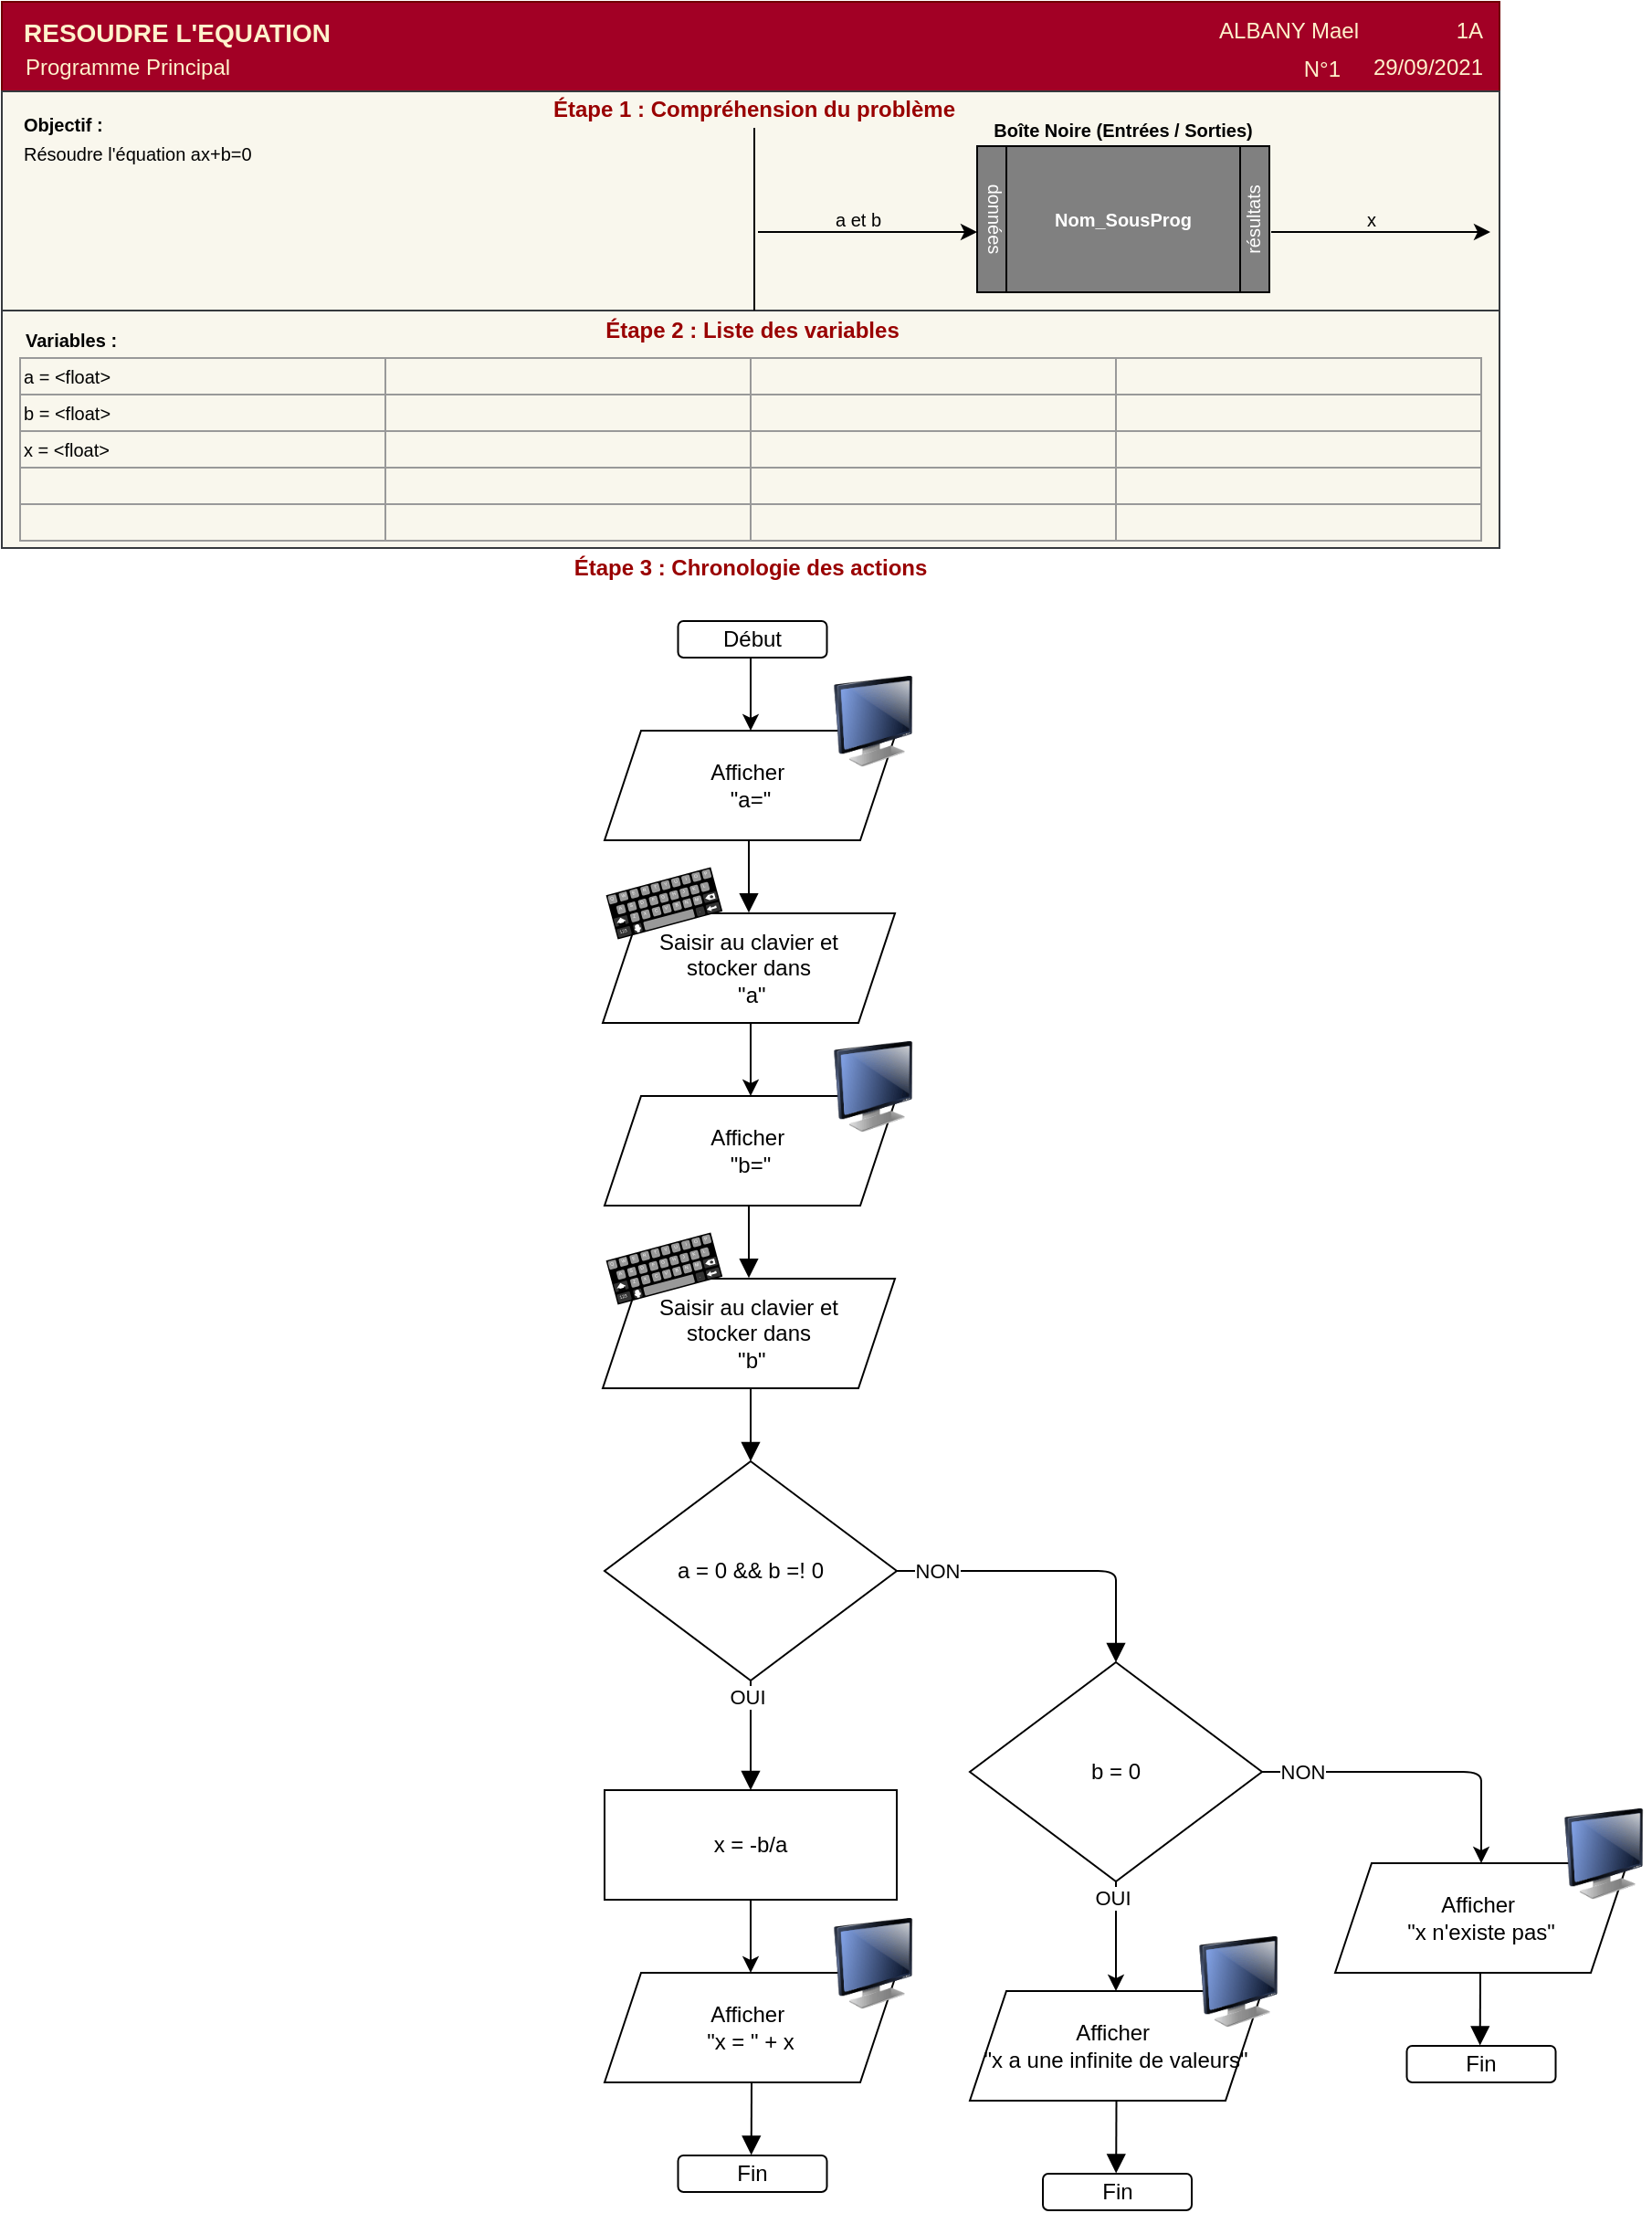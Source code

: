 <mxfile version="15.2.7" type="device"><diagram id="C5RBs43oDa-KdzZeNtuy" name="Page-1"><mxGraphModel dx="3076" dy="1910" grid="1" gridSize="10" guides="1" tooltips="1" connect="1" arrows="1" fold="1" page="1" pageScale="1" pageWidth="827" pageHeight="1169" math="0" shadow="0"><root><mxCell id="WIyWlLk6GJQsqaUBKTNV-0"/><mxCell id="WIyWlLk6GJQsqaUBKTNV-1" parent="WIyWlLk6GJQsqaUBKTNV-0"/><mxCell id="lnCyzunkSjbtColJnRYk-47" value="" style="group" parent="WIyWlLk6GJQsqaUBKTNV-1" vertex="1" connectable="0"><mxGeometry x="-1650" y="-1169" width="820" height="299" as="geometry"/></mxCell><mxCell id="lnCyzunkSjbtColJnRYk-46" value="" style="group;allowArrows=0;dropTarget=0;recursiveResize=0;expand=0;movable=0;resizable=0;rotatable=0;deletable=0;cloneable=0;editable=0;" parent="lnCyzunkSjbtColJnRYk-47" vertex="1" connectable="0"><mxGeometry width="820" height="299" as="geometry"/></mxCell><mxCell id="FBwt7Aevd6_M9OipMNYC-8" value="" style="rounded=0;whiteSpace=wrap;html=1;fontSize=12;align=left;fillColor=#a20025;strokeColor=#6F0000;fontColor=#ffffff;deletable=0;cloneable=0;rotatable=0;resizable=0;movable=0;expand=0;recursiveResize=0;allowArrows=0;connectable=0;editable=0;" parent="lnCyzunkSjbtColJnRYk-46" vertex="1"><mxGeometry width="820" height="49" as="geometry"/></mxCell><mxCell id="td8Thl32gD1S19auqDvH-131" value="" style="rounded=0;whiteSpace=wrap;html=1;strokeWidth=1;perimeterSpacing=0;connectable=0;allowArrows=0;resizable=0;movable=0;rotatable=0;cloneable=0;deletable=0;resizeWidth=0;fillColor=#f9f7ed;strokeColor=#36393d;expand=0;recursiveResize=0;editable=0;" parent="lnCyzunkSjbtColJnRYk-46" vertex="1"><mxGeometry y="49" width="820" height="120" as="geometry"/></mxCell><mxCell id="pmkci14DqVWy7yplzHCR-0" value="" style="rounded=0;whiteSpace=wrap;html=1;fillColor=#f9f7ed;strokeColor=#36393d;connectable=0;allowArrows=0;recursiveResize=0;expand=0;movable=0;resizable=0;rotatable=0;cloneable=0;deletable=0;editable=0;" parent="lnCyzunkSjbtColJnRYk-46" vertex="1"><mxGeometry y="169" width="820" height="130" as="geometry"/></mxCell><mxCell id="FBwt7Aevd6_M9OipMNYC-7" value="" style="endArrow=none;html=1;fontSize=12;fontColor=#808080;startFill=0;endFill=0;anchorPointDirection=0;bendable=0;movable=0;cloneable=0;deletable=0;editable=0;" parent="lnCyzunkSjbtColJnRYk-47" edge="1"><mxGeometry width="50" height="50" relative="1" as="geometry"><mxPoint x="412" y="69" as="sourcePoint"/><mxPoint x="412" y="169" as="targetPoint"/></mxGeometry></mxCell><mxCell id="05bFbuM6658bWkNC-nGX-0" value="" style="group" parent="lnCyzunkSjbtColJnRYk-47" vertex="1" connectable="0"><mxGeometry x="414" y="109" width="120" height="20" as="geometry"/></mxCell><mxCell id="05bFbuM6658bWkNC-nGX-1" value="" style="endArrow=classic;html=1;anchorPointDirection=0;bendable=0;cloneable=0;movable=0;deletable=0;editable=0;" parent="05bFbuM6658bWkNC-nGX-0" edge="1"><mxGeometry y="10" width="50" height="50" as="geometry"><mxPoint y="17" as="sourcePoint"/><mxPoint x="120" y="17" as="targetPoint"/></mxGeometry></mxCell><mxCell id="05bFbuM6658bWkNC-nGX-2" value="&lt;font style=&quot;font-size: 10px&quot;&gt;a et b&lt;br&gt;&lt;/font&gt;" style="text;html=1;strokeColor=none;fillColor=none;align=center;verticalAlign=middle;whiteSpace=wrap;rounded=0;connectable=0;allowArrows=0;recursiveResize=0;expand=0;movable=0;resizable=0;rotatable=0;cloneable=0;deletable=0;autosize=1;pointerEvents=0;" parent="05bFbuM6658bWkNC-nGX-0" vertex="1"><mxGeometry x="35" width="40" height="20" as="geometry"/></mxCell><mxCell id="05bFbuM6658bWkNC-nGX-3" value="" style="group" parent="lnCyzunkSjbtColJnRYk-47" vertex="1" connectable="0"><mxGeometry x="695" y="109" width="120" height="20" as="geometry"/></mxCell><mxCell id="05bFbuM6658bWkNC-nGX-4" value="" style="endArrow=classic;html=1;anchorPointDirection=0;bendable=0;cloneable=0;movable=0;deletable=0;editable=0;" parent="05bFbuM6658bWkNC-nGX-3" edge="1"><mxGeometry y="10" width="50" height="50" as="geometry"><mxPoint y="17" as="sourcePoint"/><mxPoint x="120" y="17" as="targetPoint"/></mxGeometry></mxCell><mxCell id="05bFbuM6658bWkNC-nGX-5" value="&lt;font style=&quot;font-size: 10px&quot;&gt;x&lt;br&gt;&lt;/font&gt;" style="text;html=1;strokeColor=none;fillColor=none;align=center;verticalAlign=middle;whiteSpace=wrap;rounded=0;connectable=0;allowArrows=0;recursiveResize=0;expand=0;movable=0;resizable=0;rotatable=0;cloneable=0;deletable=0;autosize=1;pointerEvents=0;" parent="05bFbuM6658bWkNC-nGX-3" vertex="1"><mxGeometry x="45" width="20" height="20" as="geometry"/></mxCell><mxCell id="td8Thl32gD1S19auqDvH-126" value="Programme Principal&amp;nbsp;" style="text;html=1;strokeColor=none;fillColor=none;align=left;verticalAlign=middle;whiteSpace=wrap;rounded=0;fontColor=#FFF2CC;connectable=0;allowArrows=0;recursiveResize=0;expand=0;movable=0;resizable=0;rotatable=0;cloneable=0;deletable=0;pointerEvents=0;" parent="WIyWlLk6GJQsqaUBKTNV-1" vertex="1"><mxGeometry x="-1639" y="-1143" width="238" height="20" as="geometry"/></mxCell><mxCell id="td8Thl32gD1S19auqDvH-127" value="ALBANY Mael" style="text;html=1;strokeColor=none;fillColor=none;align=right;verticalAlign=middle;whiteSpace=wrap;rounded=0;movable=0;resizable=0;rotatable=0;deletable=0;editable=1;connectable=0;fontColor=#FFF2CC;allowArrows=0;recursiveResize=0;expand=0;cloneable=0;pointerEvents=0;" parent="WIyWlLk6GJQsqaUBKTNV-1" vertex="1"><mxGeometry x="-1285" y="-1163" width="380" height="20" as="geometry"/></mxCell><mxCell id="td8Thl32gD1S19auqDvH-128" value="1A" style="text;html=1;strokeColor=none;fillColor=none;align=right;verticalAlign=middle;whiteSpace=wrap;rounded=0;movable=0;fontColor=#FFF2CC;connectable=0;allowArrows=0;recursiveResize=0;expand=0;resizable=0;rotatable=0;cloneable=0;deletable=0;pointerEvents=0;" parent="WIyWlLk6GJQsqaUBKTNV-1" vertex="1"><mxGeometry x="-900" y="-1165" width="63.45" height="23" as="geometry"/></mxCell><mxCell id="td8Thl32gD1S19auqDvH-132" value="N°1" style="text;html=1;strokeColor=none;fillColor=none;align=right;verticalAlign=middle;whiteSpace=wrap;rounded=0;movable=0;fontColor=#FFF2CC;connectable=0;allowArrows=0;recursiveResize=0;expand=0;resizable=0;rotatable=0;cloneable=0;deletable=0;pointerEvents=0;" parent="WIyWlLk6GJQsqaUBKTNV-1" vertex="1"><mxGeometry x="-1017" y="-1142" width="102" height="20" as="geometry"/></mxCell><mxCell id="td8Thl32gD1S19auqDvH-133" value="&lt;font style=&quot;font-size: 10px&quot;&gt;&lt;b&gt;Objectif :&lt;/b&gt;&lt;/font&gt;" style="text;html=1;strokeColor=none;fillColor=none;align=left;verticalAlign=middle;whiteSpace=wrap;rounded=0;fontSize=14;resizable=0;movable=0;editable=0;rotatable=0;deletable=0;connectable=0;allowArrows=0;recursiveResize=0;expand=0;cloneable=0;pointerEvents=0;" parent="WIyWlLk6GJQsqaUBKTNV-1" vertex="1"><mxGeometry x="-1640" y="-1112.5" width="160" height="19.5" as="geometry"/></mxCell><mxCell id="td8Thl32gD1S19auqDvH-142" value="29/09/2021" style="text;html=1;strokeColor=none;fillColor=none;align=right;verticalAlign=middle;whiteSpace=wrap;rounded=0;movable=0;fontColor=#FFF2CC;connectable=0;allowArrows=0;recursiveResize=0;expand=0;resizable=0;rotatable=0;cloneable=0;deletable=0;pointerEvents=0;" parent="WIyWlLk6GJQsqaUBKTNV-1" vertex="1"><mxGeometry x="-908" y="-1143" width="71" height="20" as="geometry"/></mxCell><mxCell id="td8Thl32gD1S19auqDvH-143" value="&lt;font color=&quot;#fff2cc&quot; face=&quot;helvetica&quot;&gt;&lt;span style=&quot;font-size: 14px&quot;&gt;&lt;b&gt;RESOUDRE L'EQUATION&lt;/b&gt;&lt;/span&gt;&lt;/font&gt;" style="text;whiteSpace=wrap;html=1;fontSize=16;movable=0;align=left;connectable=0;allowArrows=0;resizable=0;rotatable=0;cloneable=0;deletable=0;expand=0;recursiveResize=0;pointerEvents=0;" parent="WIyWlLk6GJQsqaUBKTNV-1" vertex="1"><mxGeometry x="-1640" y="-1169" width="280" height="30" as="geometry"/></mxCell><mxCell id="td8Thl32gD1S19auqDvH-146" value="&lt;font style=&quot;font-size: 10px&quot;&gt;Résoudre l'équation ax+b=0&lt;/font&gt;" style="text;html=1;strokeColor=none;fillColor=none;align=left;verticalAlign=top;whiteSpace=wrap;rounded=0;movable=0;autosize=0;resizable=0;deletable=0;allowArrows=0;connectable=0;imageVerticalAlign=top;rotatable=0;cloneable=0;recursiveResize=0;expand=0;resizeHeight=0;pointerEvents=0;" parent="WIyWlLk6GJQsqaUBKTNV-1" vertex="1"><mxGeometry x="-1640" y="-1100" width="370" height="90" as="geometry"/></mxCell><mxCell id="pmkci14DqVWy7yplzHCR-1" value="&lt;b style=&quot;&quot;&gt;&lt;font style=&quot;font-size: 10px&quot;&gt;Variables :&lt;/font&gt;&lt;/b&gt;" style="text;html=1;strokeColor=none;fillColor=none;align=left;verticalAlign=middle;whiteSpace=wrap;rounded=0;connectable=0;allowArrows=0;recursiveResize=0;expand=0;movable=0;resizable=0;rotatable=0;cloneable=0;deletable=0;pointerEvents=0;editable=0;" parent="WIyWlLk6GJQsqaUBKTNV-1" vertex="1"><mxGeometry x="-1639" y="-994" width="80" height="20" as="geometry"/></mxCell><mxCell id="pmkci14DqVWy7yplzHCR-34" value="" style="group;allowArrows=0;dropTarget=0;recursiveResize=0;expand=0;movable=0;resizable=0;rotatable=0;deletable=0;cloneable=0;pointerEvents=0;" parent="WIyWlLk6GJQsqaUBKTNV-1" vertex="1" connectable="0"><mxGeometry x="-1639" y="-970" width="795" height="90" as="geometry"/></mxCell><mxCell id="pmkci14DqVWy7yplzHCR-53" value="" style="group;allowArrows=0;dropTarget=0;recursiveResize=0;expand=0;movable=0;resizable=0;rotatable=0;cloneable=0;deletable=0;container=0;pointerEvents=0;" parent="WIyWlLk6GJQsqaUBKTNV-1" vertex="1" connectable="0"><mxGeometry x="-1639" y="-970" width="800.45" height="90" as="geometry"/></mxCell><mxCell id="lnCyzunkSjbtColJnRYk-22" value="&lt;span style=&quot;font-family: &amp;#34;helvetica&amp;#34; ; font-style: normal ; letter-spacing: normal ; text-indent: 0px ; text-transform: none ; word-spacing: 0px ; display: inline ; float: none&quot;&gt;&lt;b&gt;&lt;font style=&quot;font-size: 12px&quot; color=&quot;#990000&quot;&gt;Étape 1 : Compréhension du problème&lt;/font&gt;&lt;/b&gt;&lt;/span&gt;" style="text;whiteSpace=wrap;html=1;align=center;connectable=0;allowArrows=0;recursiveResize=0;expand=0;movable=0;resizable=0;rotatable=0;deletable=0;cloneable=0;pointerEvents=0;editable=0;" parent="WIyWlLk6GJQsqaUBKTNV-1" vertex="1"><mxGeometry x="-1378" y="-1123.75" width="280" height="30" as="geometry"/></mxCell><mxCell id="lnCyzunkSjbtColJnRYk-23" value="&lt;span style=&quot;font-family: &amp;#34;helvetica&amp;#34; ; font-style: normal ; letter-spacing: normal ; text-indent: 0px ; text-transform: none ; word-spacing: 0px ; display: inline ; float: none&quot;&gt;&lt;b&gt;&lt;font style=&quot;font-size: 12px&quot; color=&quot;#990000&quot;&gt;Étape 2 : Liste des variables&lt;/font&gt;&lt;/b&gt;&lt;/span&gt;" style="text;whiteSpace=wrap;html=1;align=center;connectable=0;allowArrows=0;expand=0;recursiveResize=0;movable=0;resizable=0;rotatable=0;cloneable=0;deletable=0;pointerEvents=0;editable=0;" parent="WIyWlLk6GJQsqaUBKTNV-1" vertex="1"><mxGeometry x="-1379" y="-1003" width="280" height="30" as="geometry"/></mxCell><mxCell id="lnCyzunkSjbtColJnRYk-24" value="&lt;span style=&quot;font-family: &amp;#34;helvetica&amp;#34; ; font-style: normal ; letter-spacing: normal ; text-indent: 0px ; text-transform: none ; word-spacing: 0px ; display: inline ; float: none&quot;&gt;&lt;b&gt;&lt;font style=&quot;font-size: 12px&quot; color=&quot;#990000&quot;&gt;Étape 3 : Chronologie des actions&lt;/font&gt;&lt;/b&gt;&lt;/span&gt;" style="text;whiteSpace=wrap;html=1;align=center;connectable=0;allowArrows=0;recursiveResize=0;expand=0;movable=0;resizable=0;rotatable=0;cloneable=0;deletable=0;pointerEvents=0;editable=0;" parent="WIyWlLk6GJQsqaUBKTNV-1" vertex="1"><mxGeometry x="-1380" y="-873" width="280" height="20" as="geometry"/></mxCell><mxCell id="pmkci14DqVWy7yplzHCR-49" value="a = &amp;lt;float&amp;gt;" style="rounded=0;whiteSpace=wrap;html=1;align=left;verticalAlign=middle;labelBackgroundColor=none;fontColor=none;noLabel=0;fillColor=none;strokeColor=#999999;allowArrows=0;connectable=0;recursiveResize=0;expand=0;movable=0;resizable=0;rotatable=0;cloneable=0;deletable=0;editable=1;fontSize=10;spacingBottom=1;pointerEvents=0;" parent="WIyWlLk6GJQsqaUBKTNV-1" vertex="1"><mxGeometry x="-1640" y="-974" width="200" height="20" as="geometry"/></mxCell><mxCell id="td8Thl32gD1S19auqDvH-148" value="&lt;font style=&quot;font-size: 10px&quot;&gt;&lt;b&gt;Boîte Noire (Entrées / Sorties)&lt;/b&gt;&lt;/font&gt;" style="text;html=1;strokeColor=none;fillColor=none;align=center;verticalAlign=middle;whiteSpace=wrap;rounded=0;fontSize=14;movable=0;resizable=0;connectable=0;allowArrows=0;rotatable=0;deletable=0;expand=0;editable=0;recursiveResize=0;cloneable=0;pointerEvents=0;" parent="WIyWlLk6GJQsqaUBKTNV-1" vertex="1"><mxGeometry x="-1126" y="-1109.5" width="180" height="19.5" as="geometry"/></mxCell><mxCell id="lnCyzunkSjbtColJnRYk-25" value="" style="group;allowArrows=0;dropTarget=0;recursiveResize=0;expand=0;movable=0;resizable=0;rotatable=0;cloneable=0;deletable=0;editable=0;" parent="WIyWlLk6GJQsqaUBKTNV-1" vertex="1" connectable="0"><mxGeometry x="-1117" y="-1090" width="162" height="80" as="geometry"/></mxCell><mxCell id="lnCyzunkSjbtColJnRYk-19" value="&lt;font color=&quot;#ffffff&quot; style=&quot;font-size: 10px&quot;&gt;&lt;b&gt;Nom_SousProg&lt;/b&gt;&lt;/font&gt;" style="shape=process;whiteSpace=wrap;html=1;backgroundOutline=0;fontColor=#808080;fillColor=#808080;allowArrows=0;recursiveResize=0;expand=0;resizable=0;rotatable=0;cloneable=0;connectable=0;movable=0;deletable=0;" parent="lnCyzunkSjbtColJnRYk-25" vertex="1"><mxGeometry x="1" width="160" height="80" as="geometry"/></mxCell><mxCell id="lnCyzunkSjbtColJnRYk-20" value="&lt;span style=&quot;font-size: 10px&quot;&gt;données&lt;/span&gt;" style="text;html=1;strokeColor=none;fillColor=none;align=center;verticalAlign=middle;whiteSpace=wrap;rounded=0;horizontal=0;fontColor=#FFFFFF;rotation=-180;spacing=0;fontSize=10;allowArrows=0;expand=0;movable=0;resizable=0;rotatable=0;cloneable=0;deletable=0;pointerEvents=0;editable=0;connectable=0;recursiveResize=0;" parent="lnCyzunkSjbtColJnRYk-25" vertex="1"><mxGeometry x="1" y="10" width="20" height="60" as="geometry"/></mxCell><mxCell id="lnCyzunkSjbtColJnRYk-21" value="&lt;span style=&quot;font-size: 10px&quot;&gt;résultats&lt;br style=&quot;font-size: 10px&quot;&gt;&lt;/span&gt;" style="text;html=1;strokeColor=none;fillColor=none;align=center;verticalAlign=middle;whiteSpace=wrap;rounded=0;horizontal=0;fontColor=#FFFFFF;rotation=0;spacing=0;fontSize=10;allowArrows=0;expand=0;movable=0;resizable=0;rotatable=0;cloneable=0;deletable=0;pointerEvents=0;editable=0;connectable=0;recursiveResize=0;" parent="lnCyzunkSjbtColJnRYk-25" vertex="1"><mxGeometry x="142" y="10" width="20" height="60" as="geometry"/></mxCell><mxCell id="lnCyzunkSjbtColJnRYk-27" value="b = &amp;lt;float&amp;gt;" style="rounded=0;whiteSpace=wrap;html=1;align=left;verticalAlign=middle;labelBackgroundColor=none;fontColor=none;noLabel=0;fillColor=none;strokeColor=#999999;allowArrows=0;connectable=0;recursiveResize=0;expand=0;movable=0;resizable=0;rotatable=0;cloneable=0;deletable=0;editable=1;fontSize=10;spacingBottom=1;pointerEvents=0;" parent="WIyWlLk6GJQsqaUBKTNV-1" vertex="1"><mxGeometry x="-1640" y="-954" width="200" height="20" as="geometry"/></mxCell><mxCell id="lnCyzunkSjbtColJnRYk-28" value="x = &amp;lt;float&amp;gt;" style="rounded=0;whiteSpace=wrap;html=1;align=left;verticalAlign=middle;labelBackgroundColor=none;fontColor=none;noLabel=0;fillColor=none;strokeColor=#999999;allowArrows=0;connectable=0;recursiveResize=0;expand=0;movable=0;resizable=0;rotatable=0;cloneable=0;deletable=0;editable=1;fontSize=10;spacingBottom=1;pointerEvents=0;" parent="WIyWlLk6GJQsqaUBKTNV-1" vertex="1"><mxGeometry x="-1640" y="-934" width="200" height="20" as="geometry"/></mxCell><mxCell id="lnCyzunkSjbtColJnRYk-29" value="" style="rounded=0;whiteSpace=wrap;html=1;align=left;verticalAlign=middle;labelBackgroundColor=none;fontColor=none;noLabel=0;fillColor=none;strokeColor=#999999;allowArrows=0;connectable=0;recursiveResize=0;expand=0;movable=0;resizable=0;rotatable=0;cloneable=0;deletable=0;editable=1;fontSize=10;spacingBottom=1;pointerEvents=0;" parent="WIyWlLk6GJQsqaUBKTNV-1" vertex="1"><mxGeometry x="-1640" y="-914" width="200" height="20" as="geometry"/></mxCell><mxCell id="lnCyzunkSjbtColJnRYk-30" value="" style="rounded=0;whiteSpace=wrap;html=1;align=left;verticalAlign=middle;labelBackgroundColor=none;fontColor=none;noLabel=0;fillColor=none;strokeColor=#999999;allowArrows=0;connectable=0;recursiveResize=0;expand=0;movable=0;resizable=0;rotatable=0;cloneable=0;deletable=0;editable=1;fontSize=10;spacingBottom=1;pointerEvents=0;" parent="WIyWlLk6GJQsqaUBKTNV-1" vertex="1"><mxGeometry x="-1640" y="-894" width="200" height="20" as="geometry"/></mxCell><mxCell id="lnCyzunkSjbtColJnRYk-31" value="" style="rounded=0;whiteSpace=wrap;html=1;align=left;verticalAlign=middle;labelBackgroundColor=none;fontColor=none;noLabel=0;fillColor=none;strokeColor=#999999;allowArrows=0;connectable=0;recursiveResize=0;expand=0;movable=0;resizable=0;rotatable=0;cloneable=0;deletable=0;editable=1;fontSize=10;spacingBottom=1;pointerEvents=0;" parent="WIyWlLk6GJQsqaUBKTNV-1" vertex="1"><mxGeometry x="-1440" y="-974" width="200" height="20" as="geometry"/></mxCell><mxCell id="lnCyzunkSjbtColJnRYk-32" value="" style="rounded=0;whiteSpace=wrap;html=1;align=left;verticalAlign=middle;labelBackgroundColor=none;fontColor=none;noLabel=0;fillColor=none;strokeColor=#999999;allowArrows=0;connectable=0;recursiveResize=0;expand=0;movable=0;resizable=0;rotatable=0;cloneable=0;deletable=0;editable=1;fontSize=10;spacingBottom=1;pointerEvents=0;" parent="WIyWlLk6GJQsqaUBKTNV-1" vertex="1"><mxGeometry x="-1440" y="-954" width="200" height="20" as="geometry"/></mxCell><mxCell id="lnCyzunkSjbtColJnRYk-33" value="" style="rounded=0;whiteSpace=wrap;html=1;align=left;verticalAlign=middle;labelBackgroundColor=none;fontColor=none;noLabel=0;fillColor=none;strokeColor=#999999;allowArrows=0;connectable=0;recursiveResize=0;expand=0;movable=0;resizable=0;rotatable=0;cloneable=0;deletable=0;editable=1;fontSize=10;spacingBottom=1;pointerEvents=0;" parent="WIyWlLk6GJQsqaUBKTNV-1" vertex="1"><mxGeometry x="-1440" y="-934" width="200" height="20" as="geometry"/></mxCell><mxCell id="lnCyzunkSjbtColJnRYk-34" value="" style="rounded=0;whiteSpace=wrap;html=1;align=left;verticalAlign=middle;labelBackgroundColor=none;fontColor=none;noLabel=0;fillColor=none;strokeColor=#999999;allowArrows=0;connectable=0;recursiveResize=0;expand=0;movable=0;resizable=0;rotatable=0;cloneable=0;deletable=0;editable=1;fontSize=10;spacingBottom=1;pointerEvents=0;" parent="WIyWlLk6GJQsqaUBKTNV-1" vertex="1"><mxGeometry x="-1440" y="-914" width="200" height="20" as="geometry"/></mxCell><mxCell id="lnCyzunkSjbtColJnRYk-35" value="" style="rounded=0;whiteSpace=wrap;html=1;align=left;verticalAlign=middle;labelBackgroundColor=none;fontColor=none;noLabel=0;fillColor=none;strokeColor=#999999;allowArrows=0;connectable=0;recursiveResize=0;expand=0;movable=0;resizable=0;rotatable=0;cloneable=0;deletable=0;editable=1;fontSize=10;spacingBottom=1;pointerEvents=0;" parent="WIyWlLk6GJQsqaUBKTNV-1" vertex="1"><mxGeometry x="-1440" y="-894" width="200" height="20" as="geometry"/></mxCell><mxCell id="lnCyzunkSjbtColJnRYk-36" value="" style="rounded=0;whiteSpace=wrap;html=1;align=left;verticalAlign=middle;labelBackgroundColor=none;fontColor=none;noLabel=0;fillColor=none;strokeColor=#999999;allowArrows=0;connectable=0;recursiveResize=0;expand=0;movable=0;resizable=0;rotatable=0;cloneable=0;deletable=0;editable=1;fontSize=10;spacingBottom=1;pointerEvents=0;" parent="WIyWlLk6GJQsqaUBKTNV-1" vertex="1"><mxGeometry x="-1240" y="-974" width="200" height="20" as="geometry"/></mxCell><mxCell id="lnCyzunkSjbtColJnRYk-37" value="" style="rounded=0;whiteSpace=wrap;html=1;align=left;verticalAlign=middle;labelBackgroundColor=none;fontColor=none;noLabel=0;fillColor=none;strokeColor=#999999;allowArrows=0;connectable=0;recursiveResize=0;expand=0;movable=0;resizable=0;rotatable=0;cloneable=0;deletable=0;editable=1;fontSize=10;spacingBottom=1;pointerEvents=0;" parent="WIyWlLk6GJQsqaUBKTNV-1" vertex="1"><mxGeometry x="-1240" y="-954" width="200" height="20" as="geometry"/></mxCell><mxCell id="lnCyzunkSjbtColJnRYk-38" value="" style="rounded=0;whiteSpace=wrap;html=1;align=left;verticalAlign=middle;labelBackgroundColor=none;fontColor=none;noLabel=0;fillColor=none;strokeColor=#999999;allowArrows=0;connectable=0;recursiveResize=0;expand=0;movable=0;resizable=0;rotatable=0;cloneable=0;deletable=0;editable=1;fontSize=10;spacingBottom=1;pointerEvents=0;" parent="WIyWlLk6GJQsqaUBKTNV-1" vertex="1"><mxGeometry x="-1240" y="-934" width="200" height="20" as="geometry"/></mxCell><mxCell id="lnCyzunkSjbtColJnRYk-39" value="" style="rounded=0;whiteSpace=wrap;html=1;align=left;verticalAlign=middle;labelBackgroundColor=none;fontColor=none;noLabel=0;fillColor=none;strokeColor=#999999;allowArrows=0;connectable=0;recursiveResize=0;expand=0;movable=0;resizable=0;rotatable=0;cloneable=0;deletable=0;editable=1;fontSize=10;spacingBottom=1;pointerEvents=0;" parent="WIyWlLk6GJQsqaUBKTNV-1" vertex="1"><mxGeometry x="-1240" y="-914" width="200" height="20" as="geometry"/></mxCell><mxCell id="lnCyzunkSjbtColJnRYk-40" value="" style="rounded=0;whiteSpace=wrap;html=1;align=left;verticalAlign=middle;labelBackgroundColor=none;fontColor=none;noLabel=0;fillColor=none;strokeColor=#999999;allowArrows=0;connectable=0;recursiveResize=0;expand=0;movable=0;resizable=0;rotatable=0;cloneable=0;deletable=0;editable=1;fontSize=10;spacingBottom=1;pointerEvents=0;" parent="WIyWlLk6GJQsqaUBKTNV-1" vertex="1"><mxGeometry x="-1240" y="-894" width="200" height="20" as="geometry"/></mxCell><mxCell id="lnCyzunkSjbtColJnRYk-41" value="" style="rounded=0;whiteSpace=wrap;html=1;align=left;verticalAlign=middle;labelBackgroundColor=none;fontColor=none;noLabel=0;fillColor=none;strokeColor=#999999;allowArrows=0;connectable=0;recursiveResize=0;expand=0;movable=0;resizable=0;rotatable=0;cloneable=0;deletable=0;editable=1;fontSize=10;spacingBottom=1;pointerEvents=0;" parent="WIyWlLk6GJQsqaUBKTNV-1" vertex="1"><mxGeometry x="-1040" y="-974" width="200" height="20" as="geometry"/></mxCell><mxCell id="lnCyzunkSjbtColJnRYk-42" value="" style="rounded=0;whiteSpace=wrap;html=1;align=left;verticalAlign=middle;labelBackgroundColor=none;fontColor=none;noLabel=0;fillColor=none;strokeColor=#999999;allowArrows=0;connectable=0;recursiveResize=0;expand=0;movable=0;resizable=0;rotatable=0;cloneable=0;deletable=0;editable=1;fontSize=10;spacingBottom=1;pointerEvents=0;" parent="WIyWlLk6GJQsqaUBKTNV-1" vertex="1"><mxGeometry x="-1040" y="-954" width="200" height="20" as="geometry"/></mxCell><mxCell id="lnCyzunkSjbtColJnRYk-43" value="" style="rounded=0;whiteSpace=wrap;html=1;align=left;verticalAlign=middle;labelBackgroundColor=none;fontColor=none;noLabel=0;fillColor=none;strokeColor=#999999;allowArrows=0;connectable=0;recursiveResize=0;expand=0;movable=0;resizable=0;rotatable=0;cloneable=0;deletable=0;editable=1;fontSize=10;spacingBottom=1;pointerEvents=0;" parent="WIyWlLk6GJQsqaUBKTNV-1" vertex="1"><mxGeometry x="-1040" y="-934" width="200" height="20" as="geometry"/></mxCell><mxCell id="lnCyzunkSjbtColJnRYk-44" value="" style="rounded=0;whiteSpace=wrap;html=1;align=left;verticalAlign=middle;labelBackgroundColor=none;fontColor=none;noLabel=0;fillColor=none;strokeColor=#999999;allowArrows=0;connectable=0;recursiveResize=0;expand=0;movable=0;resizable=0;rotatable=0;cloneable=0;deletable=0;editable=1;fontSize=10;spacingBottom=1;pointerEvents=0;" parent="WIyWlLk6GJQsqaUBKTNV-1" vertex="1"><mxGeometry x="-1040" y="-914" width="200" height="20" as="geometry"/></mxCell><mxCell id="lnCyzunkSjbtColJnRYk-45" value="" style="rounded=0;whiteSpace=wrap;html=1;align=left;verticalAlign=middle;labelBackgroundColor=none;fontColor=none;noLabel=0;fillColor=none;strokeColor=#999999;allowArrows=0;connectable=0;recursiveResize=0;expand=0;movable=0;resizable=0;rotatable=0;cloneable=0;deletable=0;editable=1;fontSize=10;spacingBottom=1;pointerEvents=0;" parent="WIyWlLk6GJQsqaUBKTNV-1" vertex="1"><mxGeometry x="-1040" y="-894" width="200" height="20" as="geometry"/></mxCell><mxCell id="C9fiePSwddgb8zbDVxL2-0" value="Début" style="rounded=1;whiteSpace=wrap;html=1;fontSize=12;glass=0;strokeWidth=1;shadow=0;fontColor=#000000;fillColor=default;align=center;imageAspect=1;connectable=1;allowArrows=0;recursiveResize=0;expand=0;resizable=0;rotatable=0;cloneable=0;pointerEvents=0;" parent="WIyWlLk6GJQsqaUBKTNV-1" vertex="1"><mxGeometry x="-1279.75" y="-830" width="81.5" height="20" as="geometry"/></mxCell><mxCell id="C9fiePSwddgb8zbDVxL2-2" value="" style="group" parent="WIyWlLk6GJQsqaUBKTNV-1" vertex="1" connectable="0"><mxGeometry x="-1320" y="-810" width="172.22" height="100" as="geometry"/></mxCell><mxCell id="C9fiePSwddgb8zbDVxL2-3" value="Afficher&amp;nbsp;&lt;br&gt;&quot;a=&quot;" style="shape=parallelogram;perimeter=parallelogramPerimeter;whiteSpace=wrap;html=1;fixedSize=1;connectable=1;allowArrows=0;recursiveResize=0;expand=0;movable=0;rotatable=0;cloneable=0;deletable=0;resizable=1;fillColor=default;" parent="C9fiePSwddgb8zbDVxL2-2" vertex="1"><mxGeometry y="40" width="160" height="60" as="geometry"/></mxCell><mxCell id="C9fiePSwddgb8zbDVxL2-4" value="" style="image;html=1;image=img/lib/clip_art/computers/Monitor_128x128.png;aspect=fixed;connectable=0;allowArrows=0;recursiveResize=0;expand=0;movable=0;resizable=0;rotatable=0;cloneable=0;deletable=0;editable=0;" parent="C9fiePSwddgb8zbDVxL2-2" vertex="1"><mxGeometry x="122.22" y="10" width="50" height="50" as="geometry"/></mxCell><mxCell id="C9fiePSwddgb8zbDVxL2-5" value="" style="endArrow=classic;html=1;entryX=0.5;entryY=0;entryDx=0;entryDy=0;anchorPointDirection=0;bendable=0;movable=0;cloneable=0;deletable=0;editable=0;" parent="C9fiePSwddgb8zbDVxL2-2" target="C9fiePSwddgb8zbDVxL2-3" edge="1"><mxGeometry width="50" height="50" relative="1" as="geometry"><mxPoint x="80" as="sourcePoint"/><mxPoint x="140" y="-160" as="targetPoint"/></mxGeometry></mxCell><mxCell id="C9fiePSwddgb8zbDVxL2-6" value="" style="group" parent="WIyWlLk6GJQsqaUBKTNV-1" vertex="1" connectable="0"><mxGeometry x="-1321" y="-710" width="160" height="100" as="geometry"/></mxCell><mxCell id="C9fiePSwddgb8zbDVxL2-7" value="" style="endArrow=block;html=1;endSize=8;endFill=1;anchorPointDirection=0;bendable=0;entryX=0.5;entryY=-0.006;entryDx=0;entryDy=0;entryPerimeter=0;movable=1;cloneable=0;deletable=1;editable=0;resizable=1;rotatable=1;connectable=1;" parent="C9fiePSwddgb8zbDVxL2-6" target="C9fiePSwddgb8zbDVxL2-8" edge="1"><mxGeometry width="50" height="50" as="geometry"><mxPoint x="80" as="sourcePoint"/><mxPoint x="79.76" y="30" as="targetPoint"/></mxGeometry></mxCell><mxCell id="C9fiePSwddgb8zbDVxL2-8" value="Saisir au clavier et &lt;br&gt;stocker dans&lt;br&gt;&amp;nbsp;&quot;a&quot;" style="shape=parallelogram;perimeter=parallelogramPerimeter;whiteSpace=wrap;html=1;fixedSize=1;connectable=1;allowArrows=0;recursiveResize=0;expand=0;movable=0;resizable=1;rotatable=0;cloneable=0;deletable=0;fillColor=default;" parent="C9fiePSwddgb8zbDVxL2-6" vertex="1"><mxGeometry y="40" width="160" height="60" as="geometry"/></mxCell><mxCell id="C9fiePSwddgb8zbDVxL2-9" value="" style="verticalLabelPosition=bottom;verticalAlign=top;html=1;shadow=0;dashed=0;strokeWidth=1;shape=mxgraph.android.keyboard;rotation=-15;aspect=fixed;connectable=0;allowArrows=0;recursiveResize=0;expand=0;movable=0;resizable=0;rotatable=0;cloneable=0;deletable=0;" parent="C9fiePSwddgb8zbDVxL2-6" vertex="1"><mxGeometry x="4.004" y="21.998" width="59.38" height="25" as="geometry"/></mxCell><mxCell id="C9fiePSwddgb8zbDVxL2-15" value="" style="group" parent="WIyWlLk6GJQsqaUBKTNV-1" vertex="1" connectable="0"><mxGeometry x="-1320" y="-610" width="172.22" height="100" as="geometry"/></mxCell><mxCell id="C9fiePSwddgb8zbDVxL2-16" value="Afficher&amp;nbsp;&lt;br&gt;&quot;b=&quot;" style="shape=parallelogram;perimeter=parallelogramPerimeter;whiteSpace=wrap;html=1;fixedSize=1;connectable=1;allowArrows=0;recursiveResize=0;expand=0;movable=0;rotatable=0;cloneable=0;deletable=0;resizable=1;fillColor=default;" parent="C9fiePSwddgb8zbDVxL2-15" vertex="1"><mxGeometry y="40" width="160" height="60" as="geometry"/></mxCell><mxCell id="C9fiePSwddgb8zbDVxL2-17" value="" style="image;html=1;image=img/lib/clip_art/computers/Monitor_128x128.png;aspect=fixed;connectable=0;allowArrows=0;recursiveResize=0;expand=0;movable=0;resizable=0;rotatable=0;cloneable=0;deletable=0;editable=0;" parent="C9fiePSwddgb8zbDVxL2-15" vertex="1"><mxGeometry x="122.22" y="10" width="50" height="50" as="geometry"/></mxCell><mxCell id="C9fiePSwddgb8zbDVxL2-18" value="" style="endArrow=classic;html=1;entryX=0.5;entryY=0;entryDx=0;entryDy=0;anchorPointDirection=0;bendable=0;movable=0;cloneable=0;deletable=0;editable=0;" parent="C9fiePSwddgb8zbDVxL2-15" target="C9fiePSwddgb8zbDVxL2-16" edge="1"><mxGeometry width="50" height="50" relative="1" as="geometry"><mxPoint x="80" as="sourcePoint"/><mxPoint x="140" y="-160" as="targetPoint"/></mxGeometry></mxCell><mxCell id="C9fiePSwddgb8zbDVxL2-19" value="" style="group" parent="WIyWlLk6GJQsqaUBKTNV-1" vertex="1" connectable="0"><mxGeometry x="-1321" y="-510" width="160" height="100" as="geometry"/></mxCell><mxCell id="C9fiePSwddgb8zbDVxL2-20" value="" style="endArrow=block;html=1;endSize=8;endFill=1;anchorPointDirection=0;bendable=0;entryX=0.5;entryY=-0.006;entryDx=0;entryDy=0;entryPerimeter=0;movable=1;cloneable=0;deletable=1;editable=0;resizable=1;rotatable=1;connectable=1;" parent="C9fiePSwddgb8zbDVxL2-19" target="C9fiePSwddgb8zbDVxL2-21" edge="1"><mxGeometry width="50" height="50" as="geometry"><mxPoint x="80" as="sourcePoint"/><mxPoint x="79.76" y="30" as="targetPoint"/></mxGeometry></mxCell><mxCell id="C9fiePSwddgb8zbDVxL2-21" value="Saisir au clavier et &lt;br&gt;stocker dans&lt;br&gt;&amp;nbsp;&quot;b&quot;" style="shape=parallelogram;perimeter=parallelogramPerimeter;whiteSpace=wrap;html=1;fixedSize=1;connectable=1;allowArrows=0;recursiveResize=0;expand=0;movable=0;resizable=1;rotatable=0;cloneable=0;deletable=0;fillColor=default;" parent="C9fiePSwddgb8zbDVxL2-19" vertex="1"><mxGeometry y="40" width="160" height="60" as="geometry"/></mxCell><mxCell id="C9fiePSwddgb8zbDVxL2-22" value="" style="verticalLabelPosition=bottom;verticalAlign=top;html=1;shadow=0;dashed=0;strokeWidth=1;shape=mxgraph.android.keyboard;rotation=-15;aspect=fixed;connectable=0;allowArrows=0;recursiveResize=0;expand=0;movable=0;resizable=0;rotatable=0;cloneable=0;deletable=0;" parent="C9fiePSwddgb8zbDVxL2-19" vertex="1"><mxGeometry x="4.004" y="21.998" width="59.38" height="25" as="geometry"/></mxCell><mxCell id="C9fiePSwddgb8zbDVxL2-23" value="" style="group;allowArrows=0;dropTarget=0;recursiveResize=0;expand=0;resizable=0;rotatable=0;cloneable=0;deletable=1;" parent="WIyWlLk6GJQsqaUBKTNV-1" vertex="1" connectable="0"><mxGeometry x="-1320" y="-410" width="280" height="180" as="geometry"/></mxCell><mxCell id="C9fiePSwddgb8zbDVxL2-24" value="a = 0 &amp;amp;&amp;amp; b =! 0" style="rhombus;whiteSpace=wrap;html=1;pointerEvents=0;connectable=1;allowArrows=0;recursiveResize=0;expand=0;rotatable=0;cloneable=0;deletable=0;" parent="C9fiePSwddgb8zbDVxL2-23" vertex="1"><mxGeometry y="40" width="160" height="120" as="geometry"/></mxCell><mxCell id="C9fiePSwddgb8zbDVxL2-25" value="" style="endArrow=none;html=1;exitX=0.5;exitY=1;exitDx=0;exitDy=0;endFill=0;endSize=8;spacingBottom=30;spacingRight=2;spacingLeft=0;anchorPointDirection=0;bendable=0;movable=0;cloneable=0;deletable=0;editable=0;resizable=1;rotatable=1;connectable=1;startFill=0;" parent="C9fiePSwddgb8zbDVxL2-23" source="C9fiePSwddgb8zbDVxL2-24" edge="1"><mxGeometry y="40" width="50" height="50" as="geometry"><mxPoint x="360" y="140" as="sourcePoint"/><mxPoint x="80" y="180" as="targetPoint"/></mxGeometry></mxCell><mxCell id="C9fiePSwddgb8zbDVxL2-26" value="OUI" style="edgeLabel;html=1;align=center;verticalAlign=middle;resizable=0;points=[];spacingLeft=0;spacingBottom=10;spacingRight=5;allowArrows=0;recursiveResize=0;expand=0;movable=0;rotatable=0;cloneable=0;deletable=0;editable=0;" parent="C9fiePSwddgb8zbDVxL2-25" vertex="1" connectable="0"><mxGeometry x="-0.367" y="1" relative="1" as="geometry"><mxPoint x="-1" y="7" as="offset"/></mxGeometry></mxCell><mxCell id="C9fiePSwddgb8zbDVxL2-27" value="" style="endArrow=none;html=1;exitX=1;exitY=0.5;exitDx=0;exitDy=0;endSize=8;endFill=0;anchorPointDirection=0;bendable=0;movable=0;cloneable=0;deletable=0;editable=0;resizable=1;rotatable=1;connectable=1;startFill=0;" parent="C9fiePSwddgb8zbDVxL2-23" source="C9fiePSwddgb8zbDVxL2-24" edge="1"><mxGeometry y="40" width="50" height="50" as="geometry"><mxPoint x="360" y="140" as="sourcePoint"/><mxPoint x="280" y="110" as="targetPoint"/><Array as="points"><mxPoint x="280" y="100"/></Array></mxGeometry></mxCell><mxCell id="C9fiePSwddgb8zbDVxL2-28" value="NON" style="edgeLabel;html=1;align=center;verticalAlign=middle;resizable=0;points=[];spacingRight=7;allowArrows=0;recursiveResize=0;expand=0;movable=0;rotatable=0;cloneable=0;deletable=0;pointerEvents=0;editable=0;" parent="C9fiePSwddgb8zbDVxL2-27" vertex="1" connectable="0"><mxGeometry x="-0.1" y="-1" relative="1" as="geometry"><mxPoint x="-33" y="-1" as="offset"/></mxGeometry></mxCell><mxCell id="C9fiePSwddgb8zbDVxL2-29" value="" style="endArrow=block;html=1;endSize=8;endFill=1;anchorPointDirection=0;bendable=0;entryX=0.5;entryY=0;entryDx=0;entryDy=0;movable=0;cloneable=0;deletable=0;editable=0;" parent="C9fiePSwddgb8zbDVxL2-23" target="C9fiePSwddgb8zbDVxL2-24" edge="1"><mxGeometry width="50" height="50" relative="1" as="geometry"><mxPoint x="80" as="sourcePoint"/><mxPoint x="40" y="90" as="targetPoint"/></mxGeometry></mxCell><mxCell id="C9fiePSwddgb8zbDVxL2-30" value="" style="group" parent="WIyWlLk6GJQsqaUBKTNV-1" vertex="1" connectable="0"><mxGeometry x="-1320" y="-230" width="160" height="100" as="geometry"/></mxCell><mxCell id="C9fiePSwddgb8zbDVxL2-31" value="x = -b/a" style="rounded=0;whiteSpace=wrap;html=1;fontSize=12;glass=0;strokeWidth=1;shadow=0;fontColor=#000000;fillColor=default;align=center;pointerEvents=0;connectable=1;allowArrows=0;expand=0;rotatable=0;movable=0;recursiveResize=0;cloneable=0;deletable=0;" parent="C9fiePSwddgb8zbDVxL2-30" vertex="1"><mxGeometry y="40" width="160" height="60" as="geometry"/></mxCell><mxCell id="C9fiePSwddgb8zbDVxL2-32" value="" style="endArrow=block;html=1;endSize=8;endFill=1;anchorPointDirection=0;bendable=0;entryX=0.5;entryY=0;entryDx=0;entryDy=0;movable=0;cloneable=0;deletable=0;editable=0;" parent="C9fiePSwddgb8zbDVxL2-30" target="C9fiePSwddgb8zbDVxL2-31" edge="1"><mxGeometry width="50" height="50" as="geometry"><mxPoint x="80" as="sourcePoint"/><mxPoint x="81.22" y="60" as="targetPoint"/></mxGeometry></mxCell><mxCell id="C9fiePSwddgb8zbDVxL2-33" value="" style="group" parent="WIyWlLk6GJQsqaUBKTNV-1" vertex="1" connectable="0"><mxGeometry x="-1320" y="-130" width="172.22" height="100" as="geometry"/></mxCell><mxCell id="C9fiePSwddgb8zbDVxL2-34" value="Afficher&amp;nbsp;&lt;br&gt;&quot;x = &quot; + x" style="shape=parallelogram;perimeter=parallelogramPerimeter;whiteSpace=wrap;html=1;fixedSize=1;connectable=1;allowArrows=0;recursiveResize=0;expand=0;movable=0;rotatable=0;cloneable=0;deletable=0;resizable=1;fillColor=default;" parent="C9fiePSwddgb8zbDVxL2-33" vertex="1"><mxGeometry y="40" width="160" height="60" as="geometry"/></mxCell><mxCell id="C9fiePSwddgb8zbDVxL2-35" value="" style="image;html=1;image=img/lib/clip_art/computers/Monitor_128x128.png;aspect=fixed;connectable=0;allowArrows=0;recursiveResize=0;expand=0;movable=0;resizable=0;rotatable=0;cloneable=0;deletable=0;editable=0;" parent="C9fiePSwddgb8zbDVxL2-33" vertex="1"><mxGeometry x="122.22" y="10" width="50" height="50" as="geometry"/></mxCell><mxCell id="C9fiePSwddgb8zbDVxL2-36" value="" style="endArrow=classic;html=1;entryX=0.5;entryY=0;entryDx=0;entryDy=0;anchorPointDirection=0;bendable=0;movable=0;cloneable=0;deletable=0;editable=0;" parent="C9fiePSwddgb8zbDVxL2-33" target="C9fiePSwddgb8zbDVxL2-34" edge="1"><mxGeometry width="50" height="50" relative="1" as="geometry"><mxPoint x="80" as="sourcePoint"/><mxPoint x="140" y="-160" as="targetPoint"/></mxGeometry></mxCell><mxCell id="C9fiePSwddgb8zbDVxL2-37" value="" style="group;allowArrows=0;dropTarget=0;recursiveResize=0;expand=0;resizable=0;rotatable=0;cloneable=0;deletable=1;" parent="WIyWlLk6GJQsqaUBKTNV-1" vertex="1" connectable="0"><mxGeometry x="-1120" y="-300" width="280" height="180" as="geometry"/></mxCell><mxCell id="C9fiePSwddgb8zbDVxL2-38" value="b = 0" style="rhombus;whiteSpace=wrap;html=1;pointerEvents=0;connectable=1;allowArrows=0;recursiveResize=0;expand=0;rotatable=0;cloneable=0;deletable=0;" parent="C9fiePSwddgb8zbDVxL2-37" vertex="1"><mxGeometry y="40" width="160" height="120" as="geometry"/></mxCell><mxCell id="C9fiePSwddgb8zbDVxL2-39" value="" style="endArrow=none;html=1;exitX=0.5;exitY=1;exitDx=0;exitDy=0;endFill=0;endSize=8;spacingBottom=30;spacingRight=2;spacingLeft=0;anchorPointDirection=0;bendable=0;movable=0;cloneable=0;deletable=0;editable=0;resizable=1;rotatable=1;connectable=1;startFill=0;" parent="C9fiePSwddgb8zbDVxL2-37" source="C9fiePSwddgb8zbDVxL2-38" edge="1"><mxGeometry y="40" width="50" height="50" as="geometry"><mxPoint x="360" y="140" as="sourcePoint"/><mxPoint x="80" y="180" as="targetPoint"/></mxGeometry></mxCell><mxCell id="C9fiePSwddgb8zbDVxL2-40" value="OUI" style="edgeLabel;html=1;align=center;verticalAlign=middle;resizable=0;points=[];spacingLeft=0;spacingBottom=10;spacingRight=5;allowArrows=0;recursiveResize=0;expand=0;movable=0;rotatable=0;cloneable=0;deletable=0;editable=0;" parent="C9fiePSwddgb8zbDVxL2-39" vertex="1" connectable="0"><mxGeometry x="-0.367" y="1" relative="1" as="geometry"><mxPoint x="-1" y="7" as="offset"/></mxGeometry></mxCell><mxCell id="C9fiePSwddgb8zbDVxL2-41" value="" style="endArrow=none;html=1;exitX=1;exitY=0.5;exitDx=0;exitDy=0;endSize=8;endFill=0;anchorPointDirection=0;bendable=0;movable=0;cloneable=0;deletable=0;editable=0;resizable=1;rotatable=1;connectable=1;startFill=0;" parent="C9fiePSwddgb8zbDVxL2-37" source="C9fiePSwddgb8zbDVxL2-38" edge="1"><mxGeometry y="40" width="50" height="50" as="geometry"><mxPoint x="360" y="140" as="sourcePoint"/><mxPoint x="280" y="110" as="targetPoint"/><Array as="points"><mxPoint x="280" y="100"/></Array></mxGeometry></mxCell><mxCell id="C9fiePSwddgb8zbDVxL2-42" value="NON" style="edgeLabel;html=1;align=center;verticalAlign=middle;resizable=0;points=[];spacingRight=7;allowArrows=0;recursiveResize=0;expand=0;movable=0;rotatable=0;cloneable=0;deletable=0;pointerEvents=0;editable=0;" parent="C9fiePSwddgb8zbDVxL2-41" vertex="1" connectable="0"><mxGeometry x="-0.1" y="-1" relative="1" as="geometry"><mxPoint x="-33" y="-1" as="offset"/></mxGeometry></mxCell><mxCell id="C9fiePSwddgb8zbDVxL2-43" value="" style="endArrow=block;html=1;endSize=8;endFill=1;anchorPointDirection=0;bendable=0;entryX=0.5;entryY=0;entryDx=0;entryDy=0;movable=0;cloneable=0;deletable=0;editable=0;" parent="C9fiePSwddgb8zbDVxL2-37" target="C9fiePSwddgb8zbDVxL2-38" edge="1"><mxGeometry width="50" height="50" relative="1" as="geometry"><mxPoint x="80" as="sourcePoint"/><mxPoint x="40" y="90" as="targetPoint"/></mxGeometry></mxCell><mxCell id="C9fiePSwddgb8zbDVxL2-44" value="" style="group" parent="WIyWlLk6GJQsqaUBKTNV-1" vertex="1" connectable="0"><mxGeometry x="-1120" y="-120" width="172.22" height="100" as="geometry"/></mxCell><mxCell id="C9fiePSwddgb8zbDVxL2-45" value="Afficher&amp;nbsp;&lt;br&gt;&quot;x a une infinite de valeurs&quot;" style="shape=parallelogram;perimeter=parallelogramPerimeter;whiteSpace=wrap;html=1;fixedSize=1;connectable=1;allowArrows=0;recursiveResize=0;expand=0;movable=0;rotatable=0;cloneable=0;deletable=0;resizable=1;fillColor=default;" parent="C9fiePSwddgb8zbDVxL2-44" vertex="1"><mxGeometry y="40" width="160" height="60" as="geometry"/></mxCell><mxCell id="C9fiePSwddgb8zbDVxL2-46" value="" style="image;html=1;image=img/lib/clip_art/computers/Monitor_128x128.png;aspect=fixed;connectable=0;allowArrows=0;recursiveResize=0;expand=0;movable=0;resizable=0;rotatable=0;cloneable=0;deletable=0;editable=0;" parent="C9fiePSwddgb8zbDVxL2-44" vertex="1"><mxGeometry x="122.22" y="10" width="50" height="50" as="geometry"/></mxCell><mxCell id="C9fiePSwddgb8zbDVxL2-47" value="" style="endArrow=classic;html=1;entryX=0.5;entryY=0;entryDx=0;entryDy=0;anchorPointDirection=0;bendable=0;movable=0;cloneable=0;deletable=0;editable=0;" parent="C9fiePSwddgb8zbDVxL2-44" target="C9fiePSwddgb8zbDVxL2-45" edge="1"><mxGeometry width="50" height="50" relative="1" as="geometry"><mxPoint x="80" as="sourcePoint"/><mxPoint x="140" y="-160" as="targetPoint"/></mxGeometry></mxCell><mxCell id="C9fiePSwddgb8zbDVxL2-48" value="" style="group" parent="WIyWlLk6GJQsqaUBKTNV-1" vertex="1" connectable="0"><mxGeometry x="-920" y="-190" width="172.22" height="160" as="geometry"/></mxCell><mxCell id="C9fiePSwddgb8zbDVxL2-49" value="Afficher&amp;nbsp;&lt;br&gt;&quot;x n'existe pas&quot;" style="shape=parallelogram;perimeter=parallelogramPerimeter;whiteSpace=wrap;html=1;fixedSize=1;connectable=1;allowArrows=0;recursiveResize=0;expand=0;movable=0;rotatable=0;cloneable=0;deletable=0;resizable=1;fillColor=default;" parent="C9fiePSwddgb8zbDVxL2-48" vertex="1"><mxGeometry y="40" width="160" height="60" as="geometry"/></mxCell><mxCell id="C9fiePSwddgb8zbDVxL2-50" value="" style="image;html=1;image=img/lib/clip_art/computers/Monitor_128x128.png;aspect=fixed;connectable=0;allowArrows=0;recursiveResize=0;expand=0;movable=0;resizable=0;rotatable=0;cloneable=0;deletable=0;editable=0;" parent="C9fiePSwddgb8zbDVxL2-48" vertex="1"><mxGeometry x="122.22" y="10" width="50" height="50" as="geometry"/></mxCell><mxCell id="C9fiePSwddgb8zbDVxL2-51" value="" style="endArrow=classic;html=1;entryX=0.5;entryY=0;entryDx=0;entryDy=0;anchorPointDirection=0;bendable=0;movable=0;cloneable=0;deletable=0;editable=0;" parent="C9fiePSwddgb8zbDVxL2-48" target="C9fiePSwddgb8zbDVxL2-49" edge="1"><mxGeometry width="50" height="50" relative="1" as="geometry"><mxPoint x="80" as="sourcePoint"/><mxPoint x="140" y="-160" as="targetPoint"/></mxGeometry></mxCell><mxCell id="C9fiePSwddgb8zbDVxL2-58" value="" style="group;allowArrows=0;dropTarget=0;recursiveResize=0;expand=0;resizable=0;rotatable=0;cloneable=0;" parent="C9fiePSwddgb8zbDVxL2-48" vertex="1" connectable="0"><mxGeometry x="39.25" y="100" width="81.5" height="60" as="geometry"/></mxCell><mxCell id="C9fiePSwddgb8zbDVxL2-59" value="Fin" style="rounded=1;whiteSpace=wrap;html=1;fontSize=12;glass=0;strokeWidth=1;shadow=0;fontColor=#000000;fillColor=default;align=center;imageAspect=1;connectable=1;allowArrows=0;recursiveResize=0;expand=0;resizable=0;rotatable=0;cloneable=0;pointerEvents=0;deletable=0;movable=0;" parent="C9fiePSwddgb8zbDVxL2-58" vertex="1"><mxGeometry y="40" width="81.5" height="20" as="geometry"/></mxCell><mxCell id="C9fiePSwddgb8zbDVxL2-60" value="" style="endArrow=block;html=1;endSize=8;endFill=1;anchorPointDirection=0;bendable=0;entryX=0.492;entryY=-0.013;entryDx=0;entryDy=0;entryPerimeter=0;movable=0;cloneable=0;deletable=0;editable=0;" parent="C9fiePSwddgb8zbDVxL2-58" target="C9fiePSwddgb8zbDVxL2-59" edge="1"><mxGeometry width="50" height="50" as="geometry"><mxPoint x="40.25" as="sourcePoint"/><mxPoint x="40.25" y="40" as="targetPoint"/></mxGeometry></mxCell><mxCell id="C9fiePSwddgb8zbDVxL2-52" value="" style="group;allowArrows=0;dropTarget=0;recursiveResize=0;expand=0;resizable=0;rotatable=0;cloneable=0;" parent="WIyWlLk6GJQsqaUBKTNV-1" vertex="1" connectable="0"><mxGeometry x="-1279.75" y="-30" width="81.5" height="60" as="geometry"/></mxCell><mxCell id="C9fiePSwddgb8zbDVxL2-53" value="Fin" style="rounded=1;whiteSpace=wrap;html=1;fontSize=12;glass=0;strokeWidth=1;shadow=0;fontColor=#000000;fillColor=default;align=center;imageAspect=1;connectable=1;allowArrows=0;recursiveResize=0;expand=0;resizable=0;rotatable=0;cloneable=0;pointerEvents=0;deletable=0;movable=0;" parent="C9fiePSwddgb8zbDVxL2-52" vertex="1"><mxGeometry y="40" width="81.5" height="20" as="geometry"/></mxCell><mxCell id="C9fiePSwddgb8zbDVxL2-54" value="" style="endArrow=block;html=1;endSize=8;endFill=1;anchorPointDirection=0;bendable=0;entryX=0.492;entryY=-0.013;entryDx=0;entryDy=0;entryPerimeter=0;movable=0;cloneable=0;deletable=0;editable=0;" parent="C9fiePSwddgb8zbDVxL2-52" target="C9fiePSwddgb8zbDVxL2-53" edge="1"><mxGeometry width="50" height="50" as="geometry"><mxPoint x="40.25" as="sourcePoint"/><mxPoint x="40.25" y="40" as="targetPoint"/></mxGeometry></mxCell><mxCell id="C9fiePSwddgb8zbDVxL2-55" value="" style="group;allowArrows=0;dropTarget=0;recursiveResize=0;expand=0;resizable=0;rotatable=0;cloneable=0;" parent="WIyWlLk6GJQsqaUBKTNV-1" vertex="1" connectable="0"><mxGeometry x="-1080" y="-20" width="81.5" height="60" as="geometry"/></mxCell><mxCell id="C9fiePSwddgb8zbDVxL2-56" value="Fin" style="rounded=1;whiteSpace=wrap;html=1;fontSize=12;glass=0;strokeWidth=1;shadow=0;fontColor=#000000;fillColor=default;align=center;imageAspect=1;connectable=1;allowArrows=0;recursiveResize=0;expand=0;resizable=0;rotatable=0;cloneable=0;pointerEvents=0;deletable=0;movable=0;" parent="C9fiePSwddgb8zbDVxL2-55" vertex="1"><mxGeometry y="40" width="81.5" height="20" as="geometry"/></mxCell><mxCell id="C9fiePSwddgb8zbDVxL2-57" value="" style="endArrow=block;html=1;endSize=8;endFill=1;anchorPointDirection=0;bendable=0;entryX=0.492;entryY=-0.013;entryDx=0;entryDy=0;entryPerimeter=0;movable=0;cloneable=0;deletable=0;editable=0;" parent="C9fiePSwddgb8zbDVxL2-55" target="C9fiePSwddgb8zbDVxL2-56" edge="1"><mxGeometry width="50" height="50" as="geometry"><mxPoint x="40.25" as="sourcePoint"/><mxPoint x="40.25" y="40" as="targetPoint"/></mxGeometry></mxCell></root></mxGraphModel></diagram></mxfile>